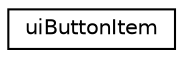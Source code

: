 digraph G
{
  edge [fontname="Helvetica",fontsize="10",labelfontname="Helvetica",labelfontsize="10"];
  node [fontname="Helvetica",fontsize="10",shape=record];
  rankdir=LR;
  Node1 [label="uiButtonItem",height=0.2,width=0.4,color="black", fillcolor="white", style="filled",URL="$d2/def/structuiButtonItem.html"];
}
